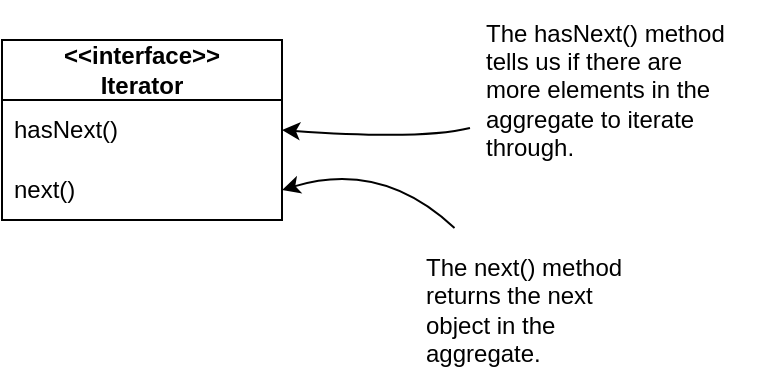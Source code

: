 <mxfile version="20.7.4" type="device"><diagram id="ahAyE9eUKxN_0jiChCt0" name="Sayfa -1"><mxGraphModel dx="458" dy="829" grid="1" gridSize="10" guides="1" tooltips="1" connect="1" arrows="1" fold="1" page="1" pageScale="1" pageWidth="827" pageHeight="1169" math="0" shadow="0"><root><mxCell id="0"/><mxCell id="1" parent="0"/><mxCell id="z2ETzq8lvsZqyxudBcKP-1" value="&amp;lt;&amp;lt;interface&amp;gt;&amp;gt;&lt;br&gt;Iterator" style="swimlane;fontStyle=1;childLayout=stackLayout;horizontal=1;startSize=30;horizontalStack=0;resizeParent=1;resizeParentMax=0;resizeLast=0;collapsible=1;marginBottom=0;whiteSpace=wrap;html=1;" parent="1" vertex="1"><mxGeometry x="330" y="370" width="140" height="90" as="geometry"/></mxCell><mxCell id="z2ETzq8lvsZqyxudBcKP-2" value="hasNext()" style="text;strokeColor=none;fillColor=none;align=left;verticalAlign=middle;spacingLeft=4;spacingRight=4;overflow=hidden;points=[[0,0.5],[1,0.5]];portConstraint=eastwest;rotatable=0;whiteSpace=wrap;html=1;" parent="z2ETzq8lvsZqyxudBcKP-1" vertex="1"><mxGeometry y="30" width="140" height="30" as="geometry"/></mxCell><mxCell id="z2ETzq8lvsZqyxudBcKP-3" value="next()" style="text;strokeColor=none;fillColor=none;align=left;verticalAlign=middle;spacingLeft=4;spacingRight=4;overflow=hidden;points=[[0,0.5],[1,0.5]];portConstraint=eastwest;rotatable=0;whiteSpace=wrap;html=1;" parent="z2ETzq8lvsZqyxudBcKP-1" vertex="1"><mxGeometry y="60" width="140" height="30" as="geometry"/></mxCell><mxCell id="z2ETzq8lvsZqyxudBcKP-5" value="&lt;div&gt;The next() method&lt;/div&gt;&lt;div&gt;returns the next&lt;/div&gt;&lt;div&gt;object in the&lt;/div&gt;&lt;div style=&quot;&quot;&gt;aggregate.&lt;/div&gt;" style="text;html=1;align=left;verticalAlign=middle;resizable=0;points=[];autosize=1;strokeColor=none;fillColor=none;" parent="1" vertex="1"><mxGeometry x="540" y="470" width="120" height="70" as="geometry"/></mxCell><mxCell id="z2ETzq8lvsZqyxudBcKP-6" value="" style="endArrow=classic;html=1;curved=1;targetPerimeterSpacing=6;entryX=1;entryY=0.5;entryDx=0;entryDy=0;sourcePerimeterSpacing=6;" parent="1" source="z2ETzq8lvsZqyxudBcKP-5" target="z2ETzq8lvsZqyxudBcKP-3" edge="1"><mxGeometry width="50" height="50" relative="1" as="geometry"><mxPoint x="440" y="570" as="sourcePoint"/><mxPoint x="450" y="520" as="targetPoint"/><Array as="points"><mxPoint x="520" y="430"/></Array></mxGeometry></mxCell><mxCell id="z2ETzq8lvsZqyxudBcKP-7" value="&lt;div&gt;The hasNext() method&lt;/div&gt;&lt;div&gt;tells us if there are&lt;/div&gt;&lt;div&gt;more elements in the&lt;/div&gt;&lt;div&gt;aggregate to iterate&lt;/div&gt;&lt;div&gt;through.&lt;/div&gt;" style="text;html=1;align=left;verticalAlign=middle;resizable=0;points=[];autosize=1;strokeColor=none;fillColor=none;" parent="1" vertex="1"><mxGeometry x="570" y="350" width="140" height="90" as="geometry"/></mxCell><mxCell id="z2ETzq8lvsZqyxudBcKP-8" value="" style="endArrow=classic;html=1;targetPerimeterSpacing=6;curved=1;entryX=1;entryY=0.5;entryDx=0;entryDy=0;sourcePerimeterSpacing=6;" parent="1" source="z2ETzq8lvsZqyxudBcKP-7" target="z2ETzq8lvsZqyxudBcKP-2" edge="1"><mxGeometry width="50" height="50" relative="1" as="geometry"><mxPoint x="340" y="540" as="sourcePoint"/><mxPoint x="390" y="490" as="targetPoint"/><Array as="points"><mxPoint x="540" y="420"/></Array></mxGeometry></mxCell></root></mxGraphModel></diagram></mxfile>